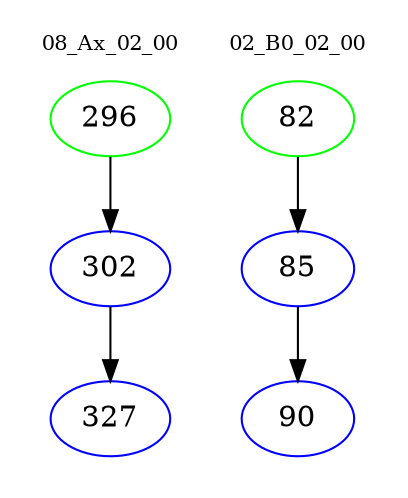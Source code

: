 digraph{
subgraph cluster_0 {
color = white
label = "08_Ax_02_00";
fontsize=10;
T0_296 [label="296", color="green"]
T0_296 -> T0_302 [color="black"]
T0_302 [label="302", color="blue"]
T0_302 -> T0_327 [color="black"]
T0_327 [label="327", color="blue"]
}
subgraph cluster_1 {
color = white
label = "02_B0_02_00";
fontsize=10;
T1_82 [label="82", color="green"]
T1_82 -> T1_85 [color="black"]
T1_85 [label="85", color="blue"]
T1_85 -> T1_90 [color="black"]
T1_90 [label="90", color="blue"]
}
}
